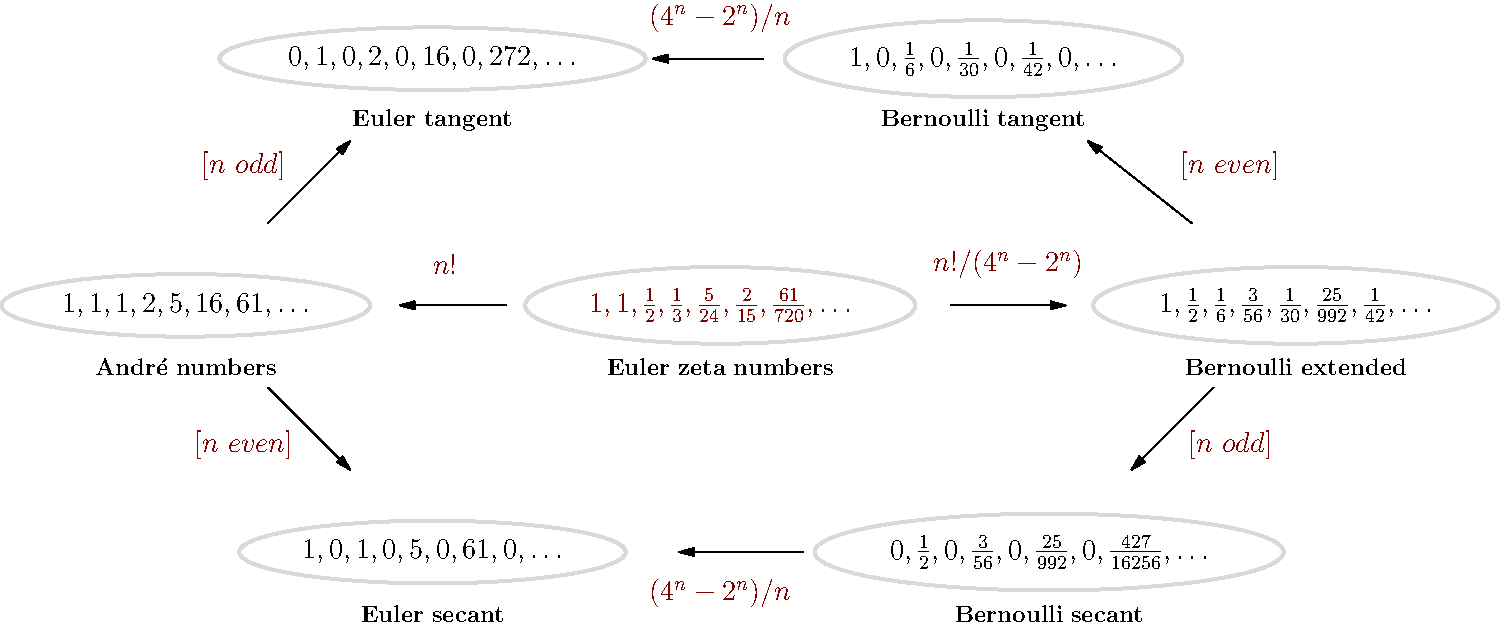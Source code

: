 
size(750);

string[] primor = {
"$\mathbf{Andr\acute{e}\ numbers}$",
"$\mathbf{Euler\ secant}$",
"$\mathbf{Euler\ tangent}$",
"$\mathbf{Bernoulli\ secant}$",
"$\mathbf{Bernoulli\ tangent}$",
"$\mathbf{Bernoulli\ extended}$",
"$\mathbf{Euler\ zeta\ numbers}$"};

string[] qrimor = {
"$1,1,1,2,5,16,61,\ldots$",                                               // "$Andr\'e numbers$"
"$1,0,1,0,5,0,61,0,\ldots$",                                              // "$Euler\ classic$",
"$0,1,0,2,0,16,0,272,\ldots$",                                            // "$Euler\ tangent$",
"$0,\frac12,0,\frac{3}{56},0,\frac{25}{992},0,\frac{427}{16256},\ldots$", // "$Bernoulli\ secant$",
"$1,0,\frac16,0,\frac{1}{30},0,\frac{1}{42},0,\ldots$",                   // "$Bernoulli\ classic$",
"$1,\frac12,\frac16,\frac{3}{56},\frac{1}{30},\frac{25}{992},\frac{1}{42},\ldots$", // "$Bernoulli\ extended$",
"$1,1,\frac{1}{2},\frac{1}{3},\frac{5}{24},\frac{2}{15},\frac{61}{720},\ldots$"};   // "$Euler\ zeta\ number$"

pen circpen  = gray(0.85)+linewidth(3*linewidth());
pen labelpen = brown+fontsize(14);
pen cpen = black;
pair m = (0,0.75);

pair[] pos = {
   (0.5,4),   
   (3.5,1), 
   (3.5,7),
   (11.0,1), 
   (10.2,7),
   (14,4), 
   (7,4)
};

pair[] posL = {
   (7/2-2.3, 5/2-0.2),
   (7/2-2.3,11/2+0.2),
   (29/2-1.3,5/2-0.2),
   (29/2-1.3,11/2+0.2),
   (7, 0.5),
   (7, 7.5),
   (3.65, 4.5), 
   (10.5, 4.5)
};

label("$[n\ even]$",    posL[0],labelpen);
label("$[n\ odd]$",     posL[1],labelpen);
label("$[n\ odd]$",     posL[2],labelpen);
label("$[n\ even]$",    posL[3],labelpen);
label("$(4^n - 2^n)/n$",posL[4],labelpen);
label("$(4^n - 2^n)/n$",posL[5],labelpen);
label("$n!$",           posL[6],labelpen);
label("$n!/(4^n - 2^n)$",posL[7],labelpen);

void zeige(int i, int k)
{
   real s = 1/3;
   if( i==3 & k==1) { s = 2/5; }
   if( i==4 & k==2) { s = 2/5; }
   if( i==6 ) { s = 2/5; }
   pair a = pos[i] + (pos[k]-pos[i])*s;
   pair b = pos[i] + (pos[k]-pos[i])*(1-s);
   draw(a--b, Arrow);
}

void male(int i)
{
   Label L;
   if(i==6)
      L = Label(qrimor[i], pos[i],labelpen);
   else
      L = Label(qrimor[i], pos[i],fontsize(14));
   draw( L, ellipse, xmargin=1.5, ymargin=4, circpen);
   label(primor[i],pos[i]-m,cpen);
}

zeige(0,1); zeige(0,2); 
zeige(3,1); zeige(4,2);
zeige(5,3); zeige(5,4); 
zeige(6,0); zeige(6,5);

for (int i=0;i<pos.length;++i) { male(i); }

//label("$The\ Euler-Bernoulli\ number\ family.$",(7.2,-1),blue);
//label("$Values\ unsigned,\ transforms\ for\ n > 0.$",(7.2,-1.5),black+fontsize(11));


shipout("Fig18EulerBernoulliFamily"); //, bbox(0.3cm));
